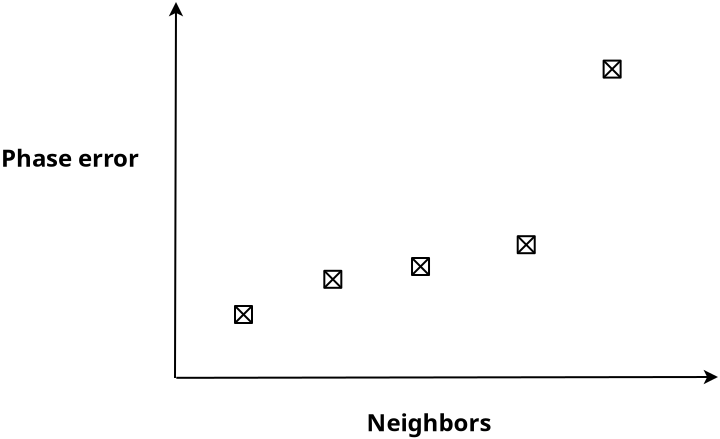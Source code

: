 <?xml version="1.0" encoding="UTF-8"?>
<dia:diagram xmlns:dia="http://www.lysator.liu.se/~alla/dia/">
  <dia:layer name="Background" visible="true">
    <dia:object type="Standard - Line" version="0" id="O0">
      <dia:attribute name="obj_pos">
        <dia:point val="10.05,5.15"/>
      </dia:attribute>
      <dia:attribute name="obj_bb">
        <dia:rectangle val="9.55,5.099;10.55,24.0"/>
      </dia:attribute>
      <dia:attribute name="conn_endpoints">
        <dia:point val="10.05,5.15"/>
        <dia:point val="10,23.95"/>
      </dia:attribute>
      <dia:attribute name="numcp">
        <dia:int val="1"/>
      </dia:attribute>
      <dia:attribute name="start_arrow">
        <dia:enum val="22"/>
      </dia:attribute>
      <dia:attribute name="start_arrow_length">
        <dia:real val="0.5"/>
      </dia:attribute>
      <dia:attribute name="start_arrow_width">
        <dia:real val="0.5"/>
      </dia:attribute>
    </dia:object>
    <dia:object type="Standard - Line" version="0" id="O1">
      <dia:attribute name="obj_pos">
        <dia:point val="37.15,23.9"/>
      </dia:attribute>
      <dia:attribute name="obj_bb">
        <dia:rectangle val="10.015,23.4;37.201,24.4"/>
      </dia:attribute>
      <dia:attribute name="conn_endpoints">
        <dia:point val="37.15,23.9"/>
        <dia:point val="10.065,23.941"/>
      </dia:attribute>
      <dia:attribute name="numcp">
        <dia:int val="1"/>
      </dia:attribute>
      <dia:attribute name="start_arrow">
        <dia:enum val="22"/>
      </dia:attribute>
      <dia:attribute name="start_arrow_length">
        <dia:real val="0.5"/>
      </dia:attribute>
      <dia:attribute name="start_arrow_width">
        <dia:real val="0.5"/>
      </dia:attribute>
    </dia:object>
    <dia:object type="Standard - Box" version="0" id="O2">
      <dia:attribute name="obj_pos">
        <dia:point val="13,20.35"/>
      </dia:attribute>
      <dia:attribute name="obj_bb">
        <dia:rectangle val="12.95,20.3;13.9,21.25"/>
      </dia:attribute>
      <dia:attribute name="elem_corner">
        <dia:point val="13,20.35"/>
      </dia:attribute>
      <dia:attribute name="elem_width">
        <dia:real val="0.85"/>
      </dia:attribute>
      <dia:attribute name="elem_height">
        <dia:real val="0.85"/>
      </dia:attribute>
      <dia:attribute name="show_background">
        <dia:boolean val="true"/>
      </dia:attribute>
      <dia:attribute name="corner_radius">
        <dia:real val="1.175e-038"/>
      </dia:attribute>
    </dia:object>
    <dia:object type="Standard - Line" version="0" id="O3">
      <dia:attribute name="obj_pos">
        <dia:point val="13,20.35"/>
      </dia:attribute>
      <dia:attribute name="obj_bb">
        <dia:rectangle val="12.929,20.279;13.921,21.271"/>
      </dia:attribute>
      <dia:attribute name="conn_endpoints">
        <dia:point val="13,20.35"/>
        <dia:point val="13.85,21.2"/>
      </dia:attribute>
      <dia:attribute name="numcp">
        <dia:int val="1"/>
      </dia:attribute>
      <dia:connections>
        <dia:connection handle="0" to="O2" connection="0"/>
        <dia:connection handle="1" to="O2" connection="7"/>
      </dia:connections>
    </dia:object>
    <dia:object type="Standard - Line" version="0" id="O4">
      <dia:attribute name="obj_pos">
        <dia:point val="13.85,20.35"/>
      </dia:attribute>
      <dia:attribute name="obj_bb">
        <dia:rectangle val="12.929,20.279;13.921,21.271"/>
      </dia:attribute>
      <dia:attribute name="conn_endpoints">
        <dia:point val="13.85,20.35"/>
        <dia:point val="13,21.2"/>
      </dia:attribute>
      <dia:attribute name="numcp">
        <dia:int val="1"/>
      </dia:attribute>
      <dia:connections>
        <dia:connection handle="0" to="O2" connection="2"/>
        <dia:connection handle="1" to="O2" connection="5"/>
      </dia:connections>
    </dia:object>
    <dia:object type="Standard - Box" version="0" id="O5">
      <dia:attribute name="obj_pos">
        <dia:point val="27.136,16.861"/>
      </dia:attribute>
      <dia:attribute name="obj_bb">
        <dia:rectangle val="27.086,16.811;28.036,17.761"/>
      </dia:attribute>
      <dia:attribute name="elem_corner">
        <dia:point val="27.136,16.861"/>
      </dia:attribute>
      <dia:attribute name="elem_width">
        <dia:real val="0.85"/>
      </dia:attribute>
      <dia:attribute name="elem_height">
        <dia:real val="0.85"/>
      </dia:attribute>
      <dia:attribute name="show_background">
        <dia:boolean val="true"/>
      </dia:attribute>
      <dia:attribute name="corner_radius">
        <dia:real val="1.175e-038"/>
      </dia:attribute>
    </dia:object>
    <dia:object type="Standard - Line" version="0" id="O6">
      <dia:attribute name="obj_pos">
        <dia:point val="27.136,16.861"/>
      </dia:attribute>
      <dia:attribute name="obj_bb">
        <dia:rectangle val="27.065,16.79;28.056,17.781"/>
      </dia:attribute>
      <dia:attribute name="conn_endpoints">
        <dia:point val="27.136,16.861"/>
        <dia:point val="27.986,17.711"/>
      </dia:attribute>
      <dia:attribute name="numcp">
        <dia:int val="1"/>
      </dia:attribute>
      <dia:connections>
        <dia:connection handle="0" to="O5" connection="0"/>
        <dia:connection handle="1" to="O5" connection="7"/>
      </dia:connections>
    </dia:object>
    <dia:object type="Standard - Line" version="0" id="O7">
      <dia:attribute name="obj_pos">
        <dia:point val="27.986,16.861"/>
      </dia:attribute>
      <dia:attribute name="obj_bb">
        <dia:rectangle val="27.065,16.79;28.056,17.781"/>
      </dia:attribute>
      <dia:attribute name="conn_endpoints">
        <dia:point val="27.986,16.861"/>
        <dia:point val="27.136,17.711"/>
      </dia:attribute>
      <dia:attribute name="numcp">
        <dia:int val="1"/>
      </dia:attribute>
      <dia:connections>
        <dia:connection handle="0" to="O5" connection="2"/>
        <dia:connection handle="1" to="O5" connection="5"/>
      </dia:connections>
    </dia:object>
    <dia:object type="Standard - Box" version="0" id="O8">
      <dia:attribute name="obj_pos">
        <dia:point val="21.851,17.951"/>
      </dia:attribute>
      <dia:attribute name="obj_bb">
        <dia:rectangle val="21.801,17.901;22.751,18.851"/>
      </dia:attribute>
      <dia:attribute name="elem_corner">
        <dia:point val="21.851,17.951"/>
      </dia:attribute>
      <dia:attribute name="elem_width">
        <dia:real val="0.85"/>
      </dia:attribute>
      <dia:attribute name="elem_height">
        <dia:real val="0.85"/>
      </dia:attribute>
      <dia:attribute name="show_background">
        <dia:boolean val="true"/>
      </dia:attribute>
      <dia:attribute name="corner_radius">
        <dia:real val="1.175e-038"/>
      </dia:attribute>
    </dia:object>
    <dia:object type="Standard - Line" version="0" id="O9">
      <dia:attribute name="obj_pos">
        <dia:point val="21.851,17.951"/>
      </dia:attribute>
      <dia:attribute name="obj_bb">
        <dia:rectangle val="21.78,17.88;22.771,18.871"/>
      </dia:attribute>
      <dia:attribute name="conn_endpoints">
        <dia:point val="21.851,17.951"/>
        <dia:point val="22.701,18.801"/>
      </dia:attribute>
      <dia:attribute name="numcp">
        <dia:int val="1"/>
      </dia:attribute>
      <dia:connections>
        <dia:connection handle="0" to="O8" connection="0"/>
        <dia:connection handle="1" to="O8" connection="7"/>
      </dia:connections>
    </dia:object>
    <dia:object type="Standard - Line" version="0" id="O10">
      <dia:attribute name="obj_pos">
        <dia:point val="22.701,17.951"/>
      </dia:attribute>
      <dia:attribute name="obj_bb">
        <dia:rectangle val="21.78,17.88;22.771,18.871"/>
      </dia:attribute>
      <dia:attribute name="conn_endpoints">
        <dia:point val="22.701,17.951"/>
        <dia:point val="21.851,18.801"/>
      </dia:attribute>
      <dia:attribute name="numcp">
        <dia:int val="1"/>
      </dia:attribute>
      <dia:connections>
        <dia:connection handle="0" to="O8" connection="2"/>
        <dia:connection handle="1" to="O8" connection="5"/>
      </dia:connections>
    </dia:object>
    <dia:object type="Standard - Box" version="0" id="O11">
      <dia:attribute name="obj_pos">
        <dia:point val="17.466,18.591"/>
      </dia:attribute>
      <dia:attribute name="obj_bb">
        <dia:rectangle val="17.416,18.541;18.366,19.491"/>
      </dia:attribute>
      <dia:attribute name="elem_corner">
        <dia:point val="17.466,18.591"/>
      </dia:attribute>
      <dia:attribute name="elem_width">
        <dia:real val="0.85"/>
      </dia:attribute>
      <dia:attribute name="elem_height">
        <dia:real val="0.85"/>
      </dia:attribute>
      <dia:attribute name="show_background">
        <dia:boolean val="true"/>
      </dia:attribute>
      <dia:attribute name="corner_radius">
        <dia:real val="1.175e-038"/>
      </dia:attribute>
    </dia:object>
    <dia:object type="Standard - Line" version="0" id="O12">
      <dia:attribute name="obj_pos">
        <dia:point val="17.466,18.591"/>
      </dia:attribute>
      <dia:attribute name="obj_bb">
        <dia:rectangle val="17.395,18.52;18.386,19.511"/>
      </dia:attribute>
      <dia:attribute name="conn_endpoints">
        <dia:point val="17.466,18.591"/>
        <dia:point val="18.316,19.441"/>
      </dia:attribute>
      <dia:attribute name="numcp">
        <dia:int val="1"/>
      </dia:attribute>
      <dia:connections>
        <dia:connection handle="0" to="O11" connection="0"/>
        <dia:connection handle="1" to="O11" connection="7"/>
      </dia:connections>
    </dia:object>
    <dia:object type="Standard - Line" version="0" id="O13">
      <dia:attribute name="obj_pos">
        <dia:point val="18.316,18.591"/>
      </dia:attribute>
      <dia:attribute name="obj_bb">
        <dia:rectangle val="17.395,18.52;18.386,19.511"/>
      </dia:attribute>
      <dia:attribute name="conn_endpoints">
        <dia:point val="18.316,18.591"/>
        <dia:point val="17.466,19.441"/>
      </dia:attribute>
      <dia:attribute name="numcp">
        <dia:int val="1"/>
      </dia:attribute>
      <dia:connections>
        <dia:connection handle="0" to="O11" connection="2"/>
        <dia:connection handle="1" to="O11" connection="5"/>
      </dia:connections>
    </dia:object>
    <dia:object type="Standard - Box" version="0" id="O14">
      <dia:attribute name="obj_pos">
        <dia:point val="31.431,8.081"/>
      </dia:attribute>
      <dia:attribute name="obj_bb">
        <dia:rectangle val="31.381,8.031;32.331,8.981"/>
      </dia:attribute>
      <dia:attribute name="elem_corner">
        <dia:point val="31.431,8.081"/>
      </dia:attribute>
      <dia:attribute name="elem_width">
        <dia:real val="0.85"/>
      </dia:attribute>
      <dia:attribute name="elem_height">
        <dia:real val="0.85"/>
      </dia:attribute>
      <dia:attribute name="show_background">
        <dia:boolean val="true"/>
      </dia:attribute>
      <dia:attribute name="corner_radius">
        <dia:real val="1.175e-038"/>
      </dia:attribute>
    </dia:object>
    <dia:object type="Standard - Line" version="0" id="O15">
      <dia:attribute name="obj_pos">
        <dia:point val="31.431,8.081"/>
      </dia:attribute>
      <dia:attribute name="obj_bb">
        <dia:rectangle val="31.36,8.01;32.351,9.001"/>
      </dia:attribute>
      <dia:attribute name="conn_endpoints">
        <dia:point val="31.431,8.081"/>
        <dia:point val="32.281,8.931"/>
      </dia:attribute>
      <dia:attribute name="numcp">
        <dia:int val="1"/>
      </dia:attribute>
      <dia:connections>
        <dia:connection handle="0" to="O14" connection="0"/>
        <dia:connection handle="1" to="O14" connection="7"/>
      </dia:connections>
    </dia:object>
    <dia:object type="Standard - Line" version="0" id="O16">
      <dia:attribute name="obj_pos">
        <dia:point val="32.281,8.081"/>
      </dia:attribute>
      <dia:attribute name="obj_bb">
        <dia:rectangle val="31.36,8.01;32.351,9.001"/>
      </dia:attribute>
      <dia:attribute name="conn_endpoints">
        <dia:point val="32.281,8.081"/>
        <dia:point val="31.431,8.931"/>
      </dia:attribute>
      <dia:attribute name="numcp">
        <dia:int val="1"/>
      </dia:attribute>
      <dia:connections>
        <dia:connection handle="0" to="O14" connection="2"/>
        <dia:connection handle="1" to="O14" connection="5"/>
      </dia:connections>
    </dia:object>
    <dia:object type="Standard - Text" version="1" id="O17">
      <dia:attribute name="obj_pos">
        <dia:point val="1.3,12.1"/>
      </dia:attribute>
      <dia:attribute name="obj_bb">
        <dia:rectangle val="1.3,12.1;9.119,14.015"/>
      </dia:attribute>
      <dia:attribute name="text">
        <dia:composite type="text">
          <dia:attribute name="string">
            <dia:string>#Phase error#</dia:string>
          </dia:attribute>
          <dia:attribute name="font">
            <dia:font family="sans" style="80" name="Helvetica-Bold"/>
          </dia:attribute>
          <dia:attribute name="height">
            <dia:real val="1.5"/>
          </dia:attribute>
          <dia:attribute name="pos">
            <dia:point val="1.3,13.407"/>
          </dia:attribute>
          <dia:attribute name="color">
            <dia:color val="#000000"/>
          </dia:attribute>
          <dia:attribute name="alignment">
            <dia:enum val="0"/>
          </dia:attribute>
        </dia:composite>
      </dia:attribute>
      <dia:attribute name="valign">
        <dia:enum val="0"/>
      </dia:attribute>
    </dia:object>
    <dia:object type="Standard - Text" version="1" id="O18">
      <dia:attribute name="obj_pos">
        <dia:point val="19.58,26.608"/>
      </dia:attribute>
      <dia:attribute name="obj_bb">
        <dia:rectangle val="19.58,25.301;26.539,27.216"/>
      </dia:attribute>
      <dia:attribute name="text">
        <dia:composite type="text">
          <dia:attribute name="string">
            <dia:string>#Neighbors#</dia:string>
          </dia:attribute>
          <dia:attribute name="font">
            <dia:font family="sans" style="80" name="Helvetica-Bold"/>
          </dia:attribute>
          <dia:attribute name="height">
            <dia:real val="1.5"/>
          </dia:attribute>
          <dia:attribute name="pos">
            <dia:point val="19.58,26.608"/>
          </dia:attribute>
          <dia:attribute name="color">
            <dia:color val="#000000"/>
          </dia:attribute>
          <dia:attribute name="alignment">
            <dia:enum val="0"/>
          </dia:attribute>
        </dia:composite>
      </dia:attribute>
      <dia:attribute name="valign">
        <dia:enum val="3"/>
      </dia:attribute>
    </dia:object>
  </dia:layer>
</dia:diagram>
